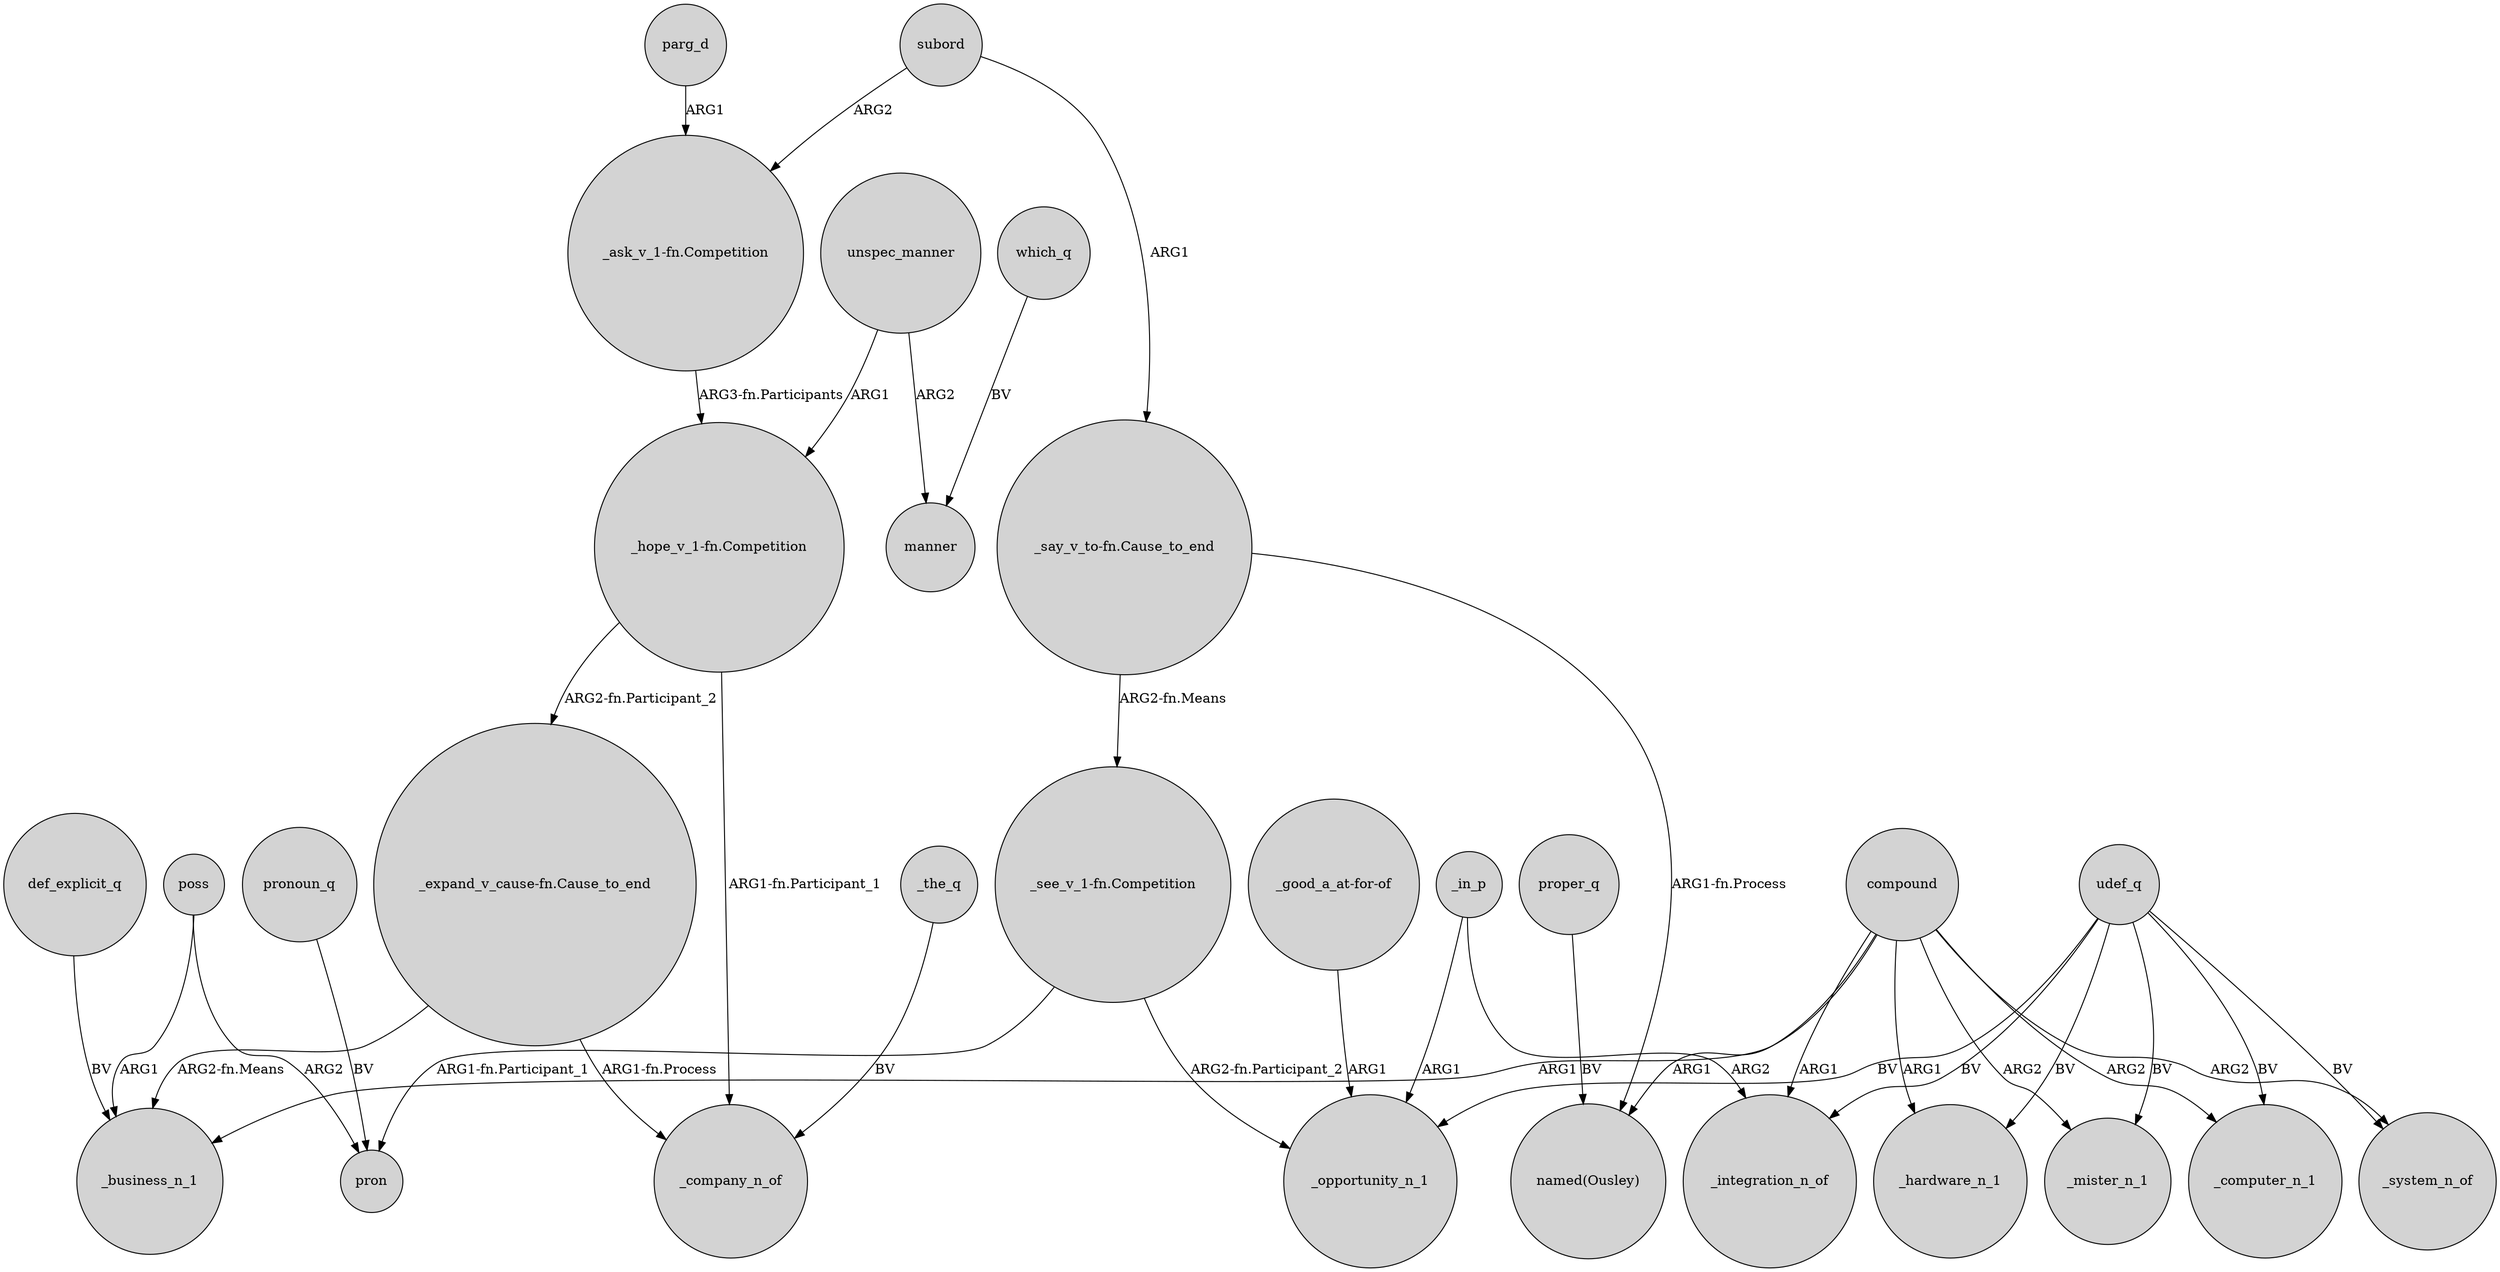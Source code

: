 digraph {
	node [shape=circle style=filled]
	def_explicit_q -> _business_n_1 [label=BV]
	"_see_v_1-fn.Competition" -> pron [label="ARG1-fn.Participant_1"]
	compound -> _mister_n_1 [label=ARG2]
	unspec_manner -> manner [label=ARG2]
	unspec_manner -> "_hope_v_1-fn.Competition" [label=ARG1]
	poss -> _business_n_1 [label=ARG1]
	"_say_v_to-fn.Cause_to_end" -> "_see_v_1-fn.Competition" [label="ARG2-fn.Means"]
	"_ask_v_1-fn.Competition" -> "_hope_v_1-fn.Competition" [label="ARG3-fn.Participants"]
	"_see_v_1-fn.Competition" -> _opportunity_n_1 [label="ARG2-fn.Participant_2"]
	_in_p -> _opportunity_n_1 [label=ARG1]
	"_say_v_to-fn.Cause_to_end" -> "named(Ousley)" [label="ARG1-fn.Process"]
	"_hope_v_1-fn.Competition" -> "_expand_v_cause-fn.Cause_to_end" [label="ARG2-fn.Participant_2"]
	compound -> _computer_n_1 [label=ARG2]
	udef_q -> _mister_n_1 [label=BV]
	proper_q -> "named(Ousley)" [label=BV]
	udef_q -> _opportunity_n_1 [label=BV]
	_in_p -> _integration_n_of [label=ARG2]
	pronoun_q -> pron [label=BV]
	poss -> pron [label=ARG2]
	"_good_a_at-for-of" -> _opportunity_n_1 [label=ARG1]
	"_hope_v_1-fn.Competition" -> _company_n_of [label="ARG1-fn.Participant_1"]
	udef_q -> _computer_n_1 [label=BV]
	compound -> _integration_n_of [label=ARG1]
	compound -> _hardware_n_1 [label=ARG1]
	compound -> "named(Ousley)" [label=ARG1]
	udef_q -> _system_n_of [label=BV]
	which_q -> manner [label=BV]
	compound -> _system_n_of [label=ARG2]
	subord -> "_say_v_to-fn.Cause_to_end" [label=ARG1]
	"_expand_v_cause-fn.Cause_to_end" -> _business_n_1 [label="ARG2-fn.Means"]
	compound -> _business_n_1 [label=ARG1]
	udef_q -> _integration_n_of [label=BV]
	"_expand_v_cause-fn.Cause_to_end" -> _company_n_of [label="ARG1-fn.Process"]
	_the_q -> _company_n_of [label=BV]
	subord -> "_ask_v_1-fn.Competition" [label=ARG2]
	parg_d -> "_ask_v_1-fn.Competition" [label=ARG1]
	udef_q -> _hardware_n_1 [label=BV]
}
